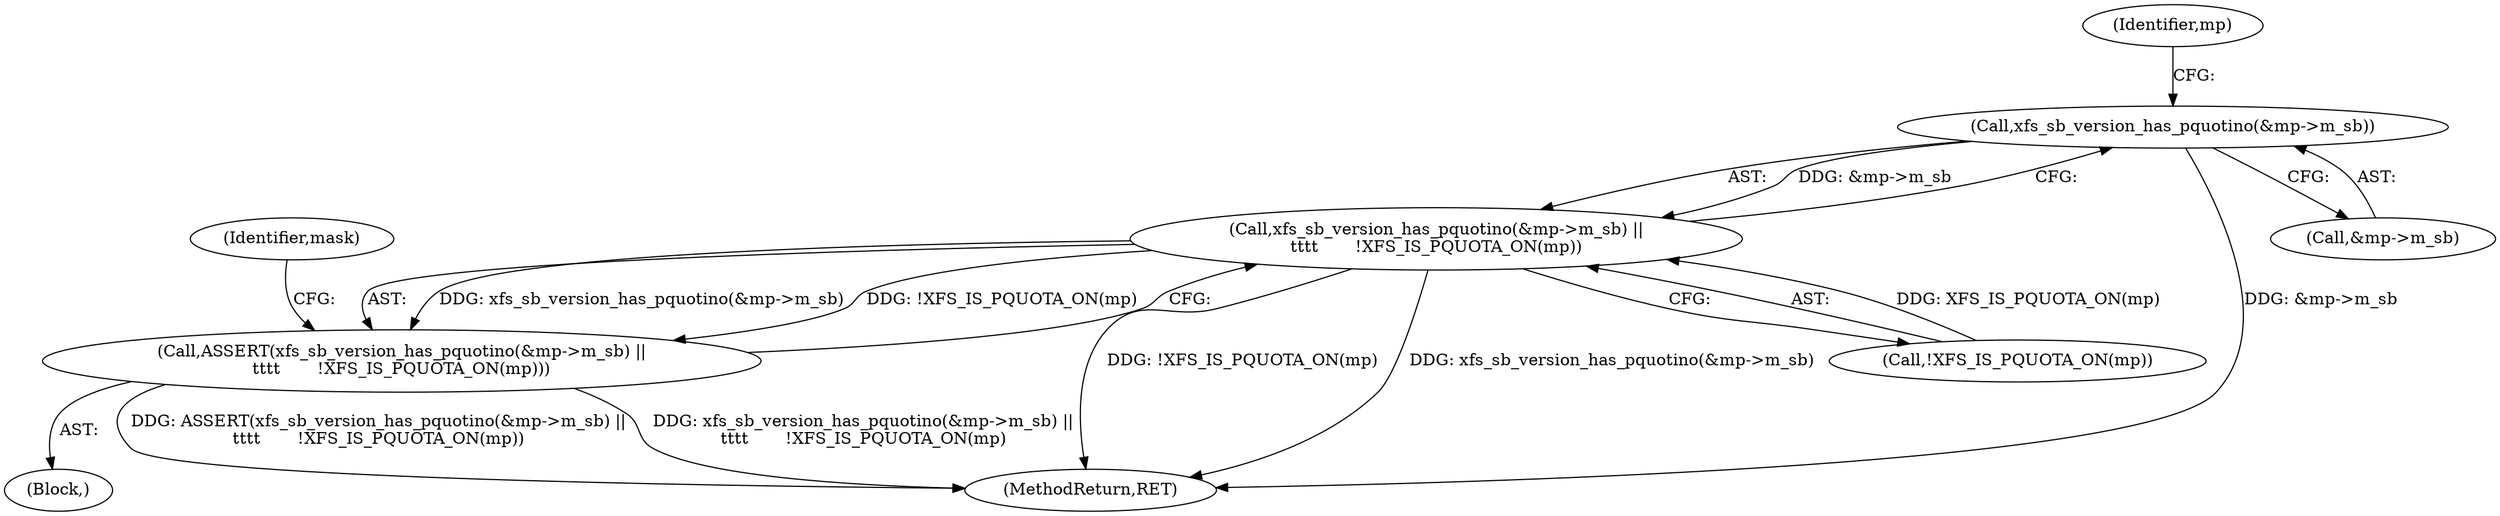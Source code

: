 digraph "0_linux_1fb254aa983bf190cfd685d40c64a480a9bafaee@pointer" {
"1000444" [label="(Call,xfs_sb_version_has_pquotino(&mp->m_sb))"];
"1000443" [label="(Call,xfs_sb_version_has_pquotino(&mp->m_sb) ||\n\t\t\t\t       !XFS_IS_PQUOTA_ON(mp))"];
"1000442" [label="(Call,ASSERT(xfs_sb_version_has_pquotino(&mp->m_sb) ||\n\t\t\t\t       !XFS_IS_PQUOTA_ON(mp)))"];
"1000442" [label="(Call,ASSERT(xfs_sb_version_has_pquotino(&mp->m_sb) ||\n\t\t\t\t       !XFS_IS_PQUOTA_ON(mp)))"];
"1000569" [label="(MethodReturn,RET)"];
"1000444" [label="(Call,xfs_sb_version_has_pquotino(&mp->m_sb))"];
"1000445" [label="(Call,&mp->m_sb)"];
"1000449" [label="(Call,!XFS_IS_PQUOTA_ON(mp))"];
"1000454" [label="(Identifier,mask)"];
"1000443" [label="(Call,xfs_sb_version_has_pquotino(&mp->m_sb) ||\n\t\t\t\t       !XFS_IS_PQUOTA_ON(mp))"];
"1000451" [label="(Identifier,mp)"];
"1000441" [label="(Block,)"];
"1000444" -> "1000443"  [label="AST: "];
"1000444" -> "1000445"  [label="CFG: "];
"1000445" -> "1000444"  [label="AST: "];
"1000451" -> "1000444"  [label="CFG: "];
"1000443" -> "1000444"  [label="CFG: "];
"1000444" -> "1000569"  [label="DDG: &mp->m_sb"];
"1000444" -> "1000443"  [label="DDG: &mp->m_sb"];
"1000443" -> "1000442"  [label="AST: "];
"1000443" -> "1000449"  [label="CFG: "];
"1000449" -> "1000443"  [label="AST: "];
"1000442" -> "1000443"  [label="CFG: "];
"1000443" -> "1000569"  [label="DDG: !XFS_IS_PQUOTA_ON(mp)"];
"1000443" -> "1000569"  [label="DDG: xfs_sb_version_has_pquotino(&mp->m_sb)"];
"1000443" -> "1000442"  [label="DDG: xfs_sb_version_has_pquotino(&mp->m_sb)"];
"1000443" -> "1000442"  [label="DDG: !XFS_IS_PQUOTA_ON(mp)"];
"1000449" -> "1000443"  [label="DDG: XFS_IS_PQUOTA_ON(mp)"];
"1000442" -> "1000441"  [label="AST: "];
"1000454" -> "1000442"  [label="CFG: "];
"1000442" -> "1000569"  [label="DDG: ASSERT(xfs_sb_version_has_pquotino(&mp->m_sb) ||\n\t\t\t\t       !XFS_IS_PQUOTA_ON(mp))"];
"1000442" -> "1000569"  [label="DDG: xfs_sb_version_has_pquotino(&mp->m_sb) ||\n\t\t\t\t       !XFS_IS_PQUOTA_ON(mp)"];
}

